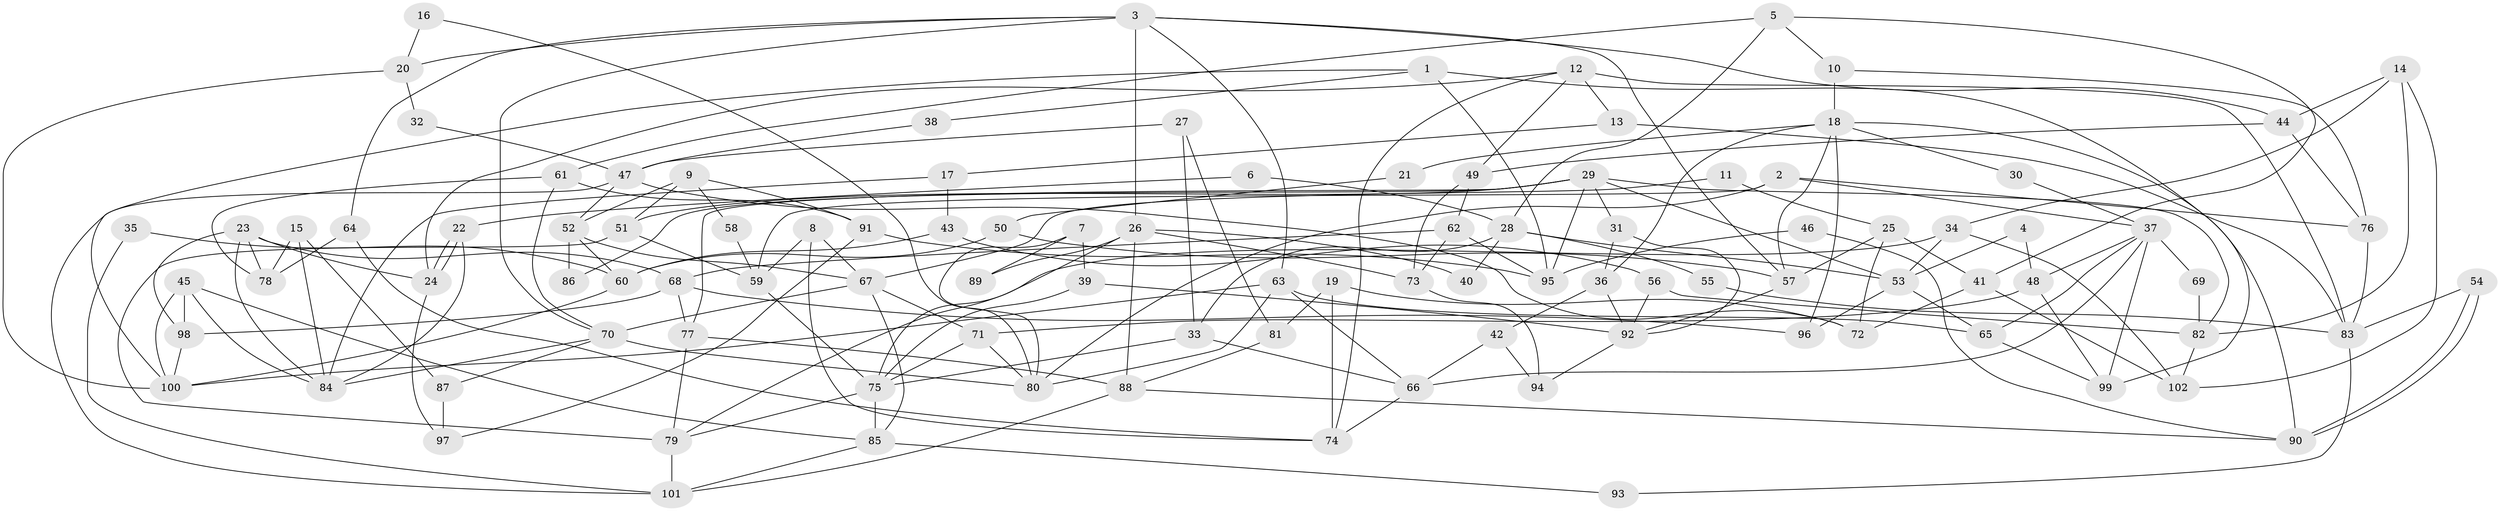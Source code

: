 // Generated by graph-tools (version 1.1) at 2025/36/03/09/25 02:36:12]
// undirected, 102 vertices, 204 edges
graph export_dot {
graph [start="1"]
  node [color=gray90,style=filled];
  1;
  2;
  3;
  4;
  5;
  6;
  7;
  8;
  9;
  10;
  11;
  12;
  13;
  14;
  15;
  16;
  17;
  18;
  19;
  20;
  21;
  22;
  23;
  24;
  25;
  26;
  27;
  28;
  29;
  30;
  31;
  32;
  33;
  34;
  35;
  36;
  37;
  38;
  39;
  40;
  41;
  42;
  43;
  44;
  45;
  46;
  47;
  48;
  49;
  50;
  51;
  52;
  53;
  54;
  55;
  56;
  57;
  58;
  59;
  60;
  61;
  62;
  63;
  64;
  65;
  66;
  67;
  68;
  69;
  70;
  71;
  72;
  73;
  74;
  75;
  76;
  77;
  78;
  79;
  80;
  81;
  82;
  83;
  84;
  85;
  86;
  87;
  88;
  89;
  90;
  91;
  92;
  93;
  94;
  95;
  96;
  97;
  98;
  99;
  100;
  101;
  102;
  1 -- 100;
  1 -- 95;
  1 -- 38;
  1 -- 99;
  2 -- 37;
  2 -- 59;
  2 -- 76;
  2 -- 80;
  3 -- 63;
  3 -- 26;
  3 -- 20;
  3 -- 44;
  3 -- 57;
  3 -- 64;
  3 -- 70;
  4 -- 53;
  4 -- 48;
  5 -- 10;
  5 -- 28;
  5 -- 41;
  5 -- 61;
  6 -- 28;
  6 -- 22;
  7 -- 80;
  7 -- 39;
  7 -- 89;
  8 -- 74;
  8 -- 67;
  8 -- 59;
  9 -- 51;
  9 -- 91;
  9 -- 52;
  9 -- 58;
  10 -- 18;
  10 -- 76;
  11 -- 67;
  11 -- 25;
  12 -- 83;
  12 -- 74;
  12 -- 13;
  12 -- 24;
  12 -- 49;
  13 -- 17;
  13 -- 83;
  14 -- 102;
  14 -- 44;
  14 -- 34;
  14 -- 82;
  15 -- 78;
  15 -- 87;
  15 -- 84;
  16 -- 80;
  16 -- 20;
  17 -- 84;
  17 -- 43;
  18 -- 57;
  18 -- 96;
  18 -- 21;
  18 -- 30;
  18 -- 36;
  18 -- 90;
  19 -- 74;
  19 -- 81;
  19 -- 72;
  20 -- 100;
  20 -- 32;
  21 -- 50;
  22 -- 84;
  22 -- 24;
  22 -- 24;
  23 -- 24;
  23 -- 84;
  23 -- 68;
  23 -- 78;
  23 -- 98;
  24 -- 97;
  25 -- 72;
  25 -- 41;
  25 -- 57;
  26 -- 88;
  26 -- 75;
  26 -- 40;
  26 -- 73;
  26 -- 89;
  27 -- 33;
  27 -- 47;
  27 -- 81;
  28 -- 53;
  28 -- 33;
  28 -- 40;
  28 -- 55;
  29 -- 77;
  29 -- 51;
  29 -- 31;
  29 -- 53;
  29 -- 82;
  29 -- 86;
  29 -- 95;
  30 -- 37;
  31 -- 36;
  31 -- 92;
  32 -- 47;
  33 -- 75;
  33 -- 66;
  34 -- 53;
  34 -- 79;
  34 -- 102;
  35 -- 60;
  35 -- 101;
  36 -- 92;
  36 -- 42;
  37 -- 65;
  37 -- 99;
  37 -- 48;
  37 -- 66;
  37 -- 69;
  38 -- 47;
  39 -- 75;
  39 -- 92;
  41 -- 102;
  41 -- 72;
  42 -- 94;
  42 -- 66;
  43 -- 60;
  43 -- 56;
  44 -- 49;
  44 -- 76;
  45 -- 84;
  45 -- 100;
  45 -- 85;
  45 -- 98;
  46 -- 95;
  46 -- 90;
  47 -- 52;
  47 -- 72;
  47 -- 101;
  48 -- 71;
  48 -- 99;
  49 -- 73;
  49 -- 62;
  50 -- 57;
  50 -- 60;
  51 -- 59;
  51 -- 79;
  52 -- 67;
  52 -- 60;
  52 -- 86;
  53 -- 65;
  53 -- 96;
  54 -- 83;
  54 -- 90;
  54 -- 90;
  55 -- 83;
  56 -- 92;
  56 -- 82;
  57 -- 92;
  58 -- 59;
  59 -- 75;
  60 -- 100;
  61 -- 70;
  61 -- 78;
  61 -- 91;
  62 -- 68;
  62 -- 73;
  62 -- 95;
  63 -- 80;
  63 -- 66;
  63 -- 65;
  63 -- 100;
  64 -- 78;
  64 -- 74;
  65 -- 99;
  66 -- 74;
  67 -- 85;
  67 -- 71;
  67 -- 70;
  68 -- 98;
  68 -- 77;
  68 -- 96;
  69 -- 82;
  70 -- 80;
  70 -- 84;
  70 -- 87;
  71 -- 80;
  71 -- 75;
  73 -- 94;
  75 -- 79;
  75 -- 85;
  76 -- 83;
  77 -- 88;
  77 -- 79;
  79 -- 101;
  81 -- 88;
  82 -- 102;
  83 -- 93;
  85 -- 101;
  85 -- 93;
  87 -- 97;
  88 -- 90;
  88 -- 101;
  91 -- 95;
  91 -- 97;
  92 -- 94;
  98 -- 100;
}
